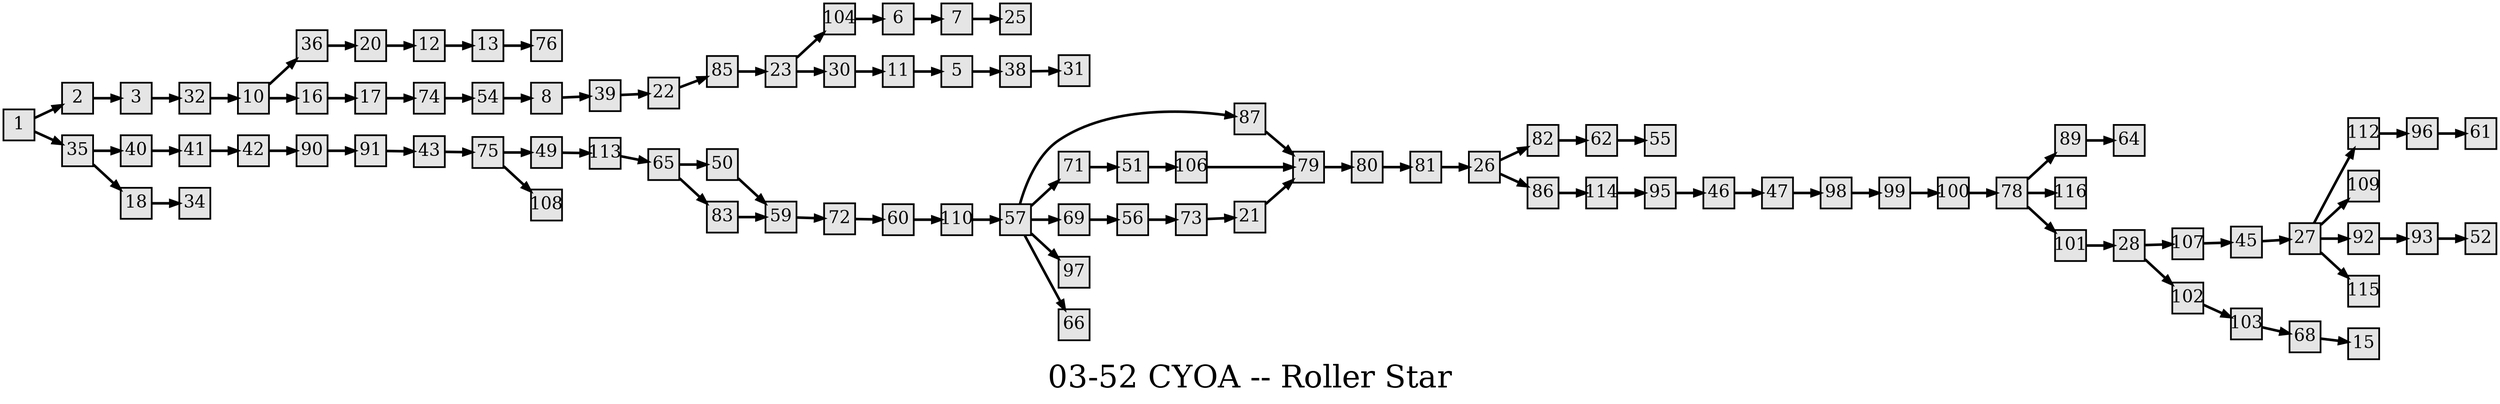 digraph g{
  graph [ label="03-52 CYOA -- Roller Star" rankdir=LR, ordering=out, fontsize=36, nodesep="0.35", ranksep="0.45"];
  node  [shape=rect, penwidth=2, fontsize=20, style=filled, fillcolor=grey90, margin="0,0", labelfloat=true, regular=true, fixedsize=true];
  edge  [labelfloat=true, penwidth=3, fontsize=12];

  1 -> 2;
  1 -> 35;
  2 -> 3;
  3 -> 32;
  5 -> 38;
  6 -> 7;
  7 -> 25;
  8 -> 39;
  10 -> 36;
  10 -> 16;
  11 -> 5;
  12 -> 13;
  13 -> 76;
  16 -> 17;
  17 -> 74;
  18 -> 34;
  20 -> 12;
  21 -> 79;
  22 -> 85;
  23 -> 104;
  23 -> 30;
  26 -> 82;
  26 -> 86;
  27 -> 112;
  27 -> 109;
  27 -> 92;
  27 -> 115;
  28 -> 107;
  28 -> 102;
  30 -> 11;
  32 -> 10;
  35 -> 40;
  35 -> 18;
  36 -> 20;
  38 -> 31;
  39 -> 22;
  40 -> 41;
  41 -> 42;
  42 -> 90;
  43 -> 75;
  45 -> 27;
  46 -> 47;
  47 -> 98;
  49 -> 113;
  50 -> 59;
  51 -> 106;
  54 -> 8;
  56 -> 73;
  57 -> 87;
  57 -> 71;
  57 -> 69;
  57 -> 97;
  57 -> 66;
  59 -> 72;
  60 -> 110;
  62 -> 55;
  65 -> 50;
  65 -> 83;
  68 -> 15;
  69 -> 56;
  71 -> 51;
  72 -> 60;
  73 -> 21;
  74 -> 54;
  75 -> 49;
  75 -> 108;
  78 -> 89;
  78 -> 116;
  78 -> 101;
  79 -> 80;
  80 -> 81;
  81 -> 26;
  82 -> 62;
  83 -> 59;
  85 -> 23;
  86 -> 114;
  87 -> 79;
  89 -> 64;
  90 -> 91;
  91 -> 43;
  92 -> 93;
  93 -> 52;
  95 -> 46;
  96 -> 61;
  98 -> 99;
  99 -> 100;
  100 -> 78;
  101 -> 28;
  102 -> 103;
  103 -> 68;
  104 -> 6;
  106 -> 79;
  107 -> 45;
  110 -> 57;
  112 -> 96;
  113 -> 65;
  114 -> 95;
}

